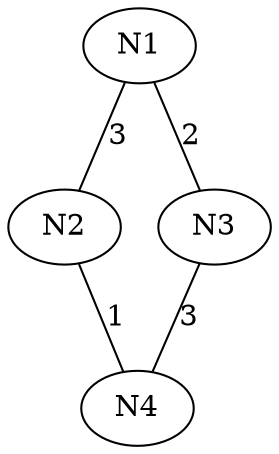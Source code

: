 graph Aquarium {
    n1 [label="N1"
        pos="5, 5!"];
    n2 [label="N2"
        pos="10, 5!"];
    n3 [label="N3" pos="15, 20!"];
    n4 [label="N4"
        pos="10, 10!"];
    n1 -- n2 [label="3"];
    n1 -- n3 [label="2"];
    n2 -- n4 [label="1"];
    n3 -- n4 [label="3"];
}
